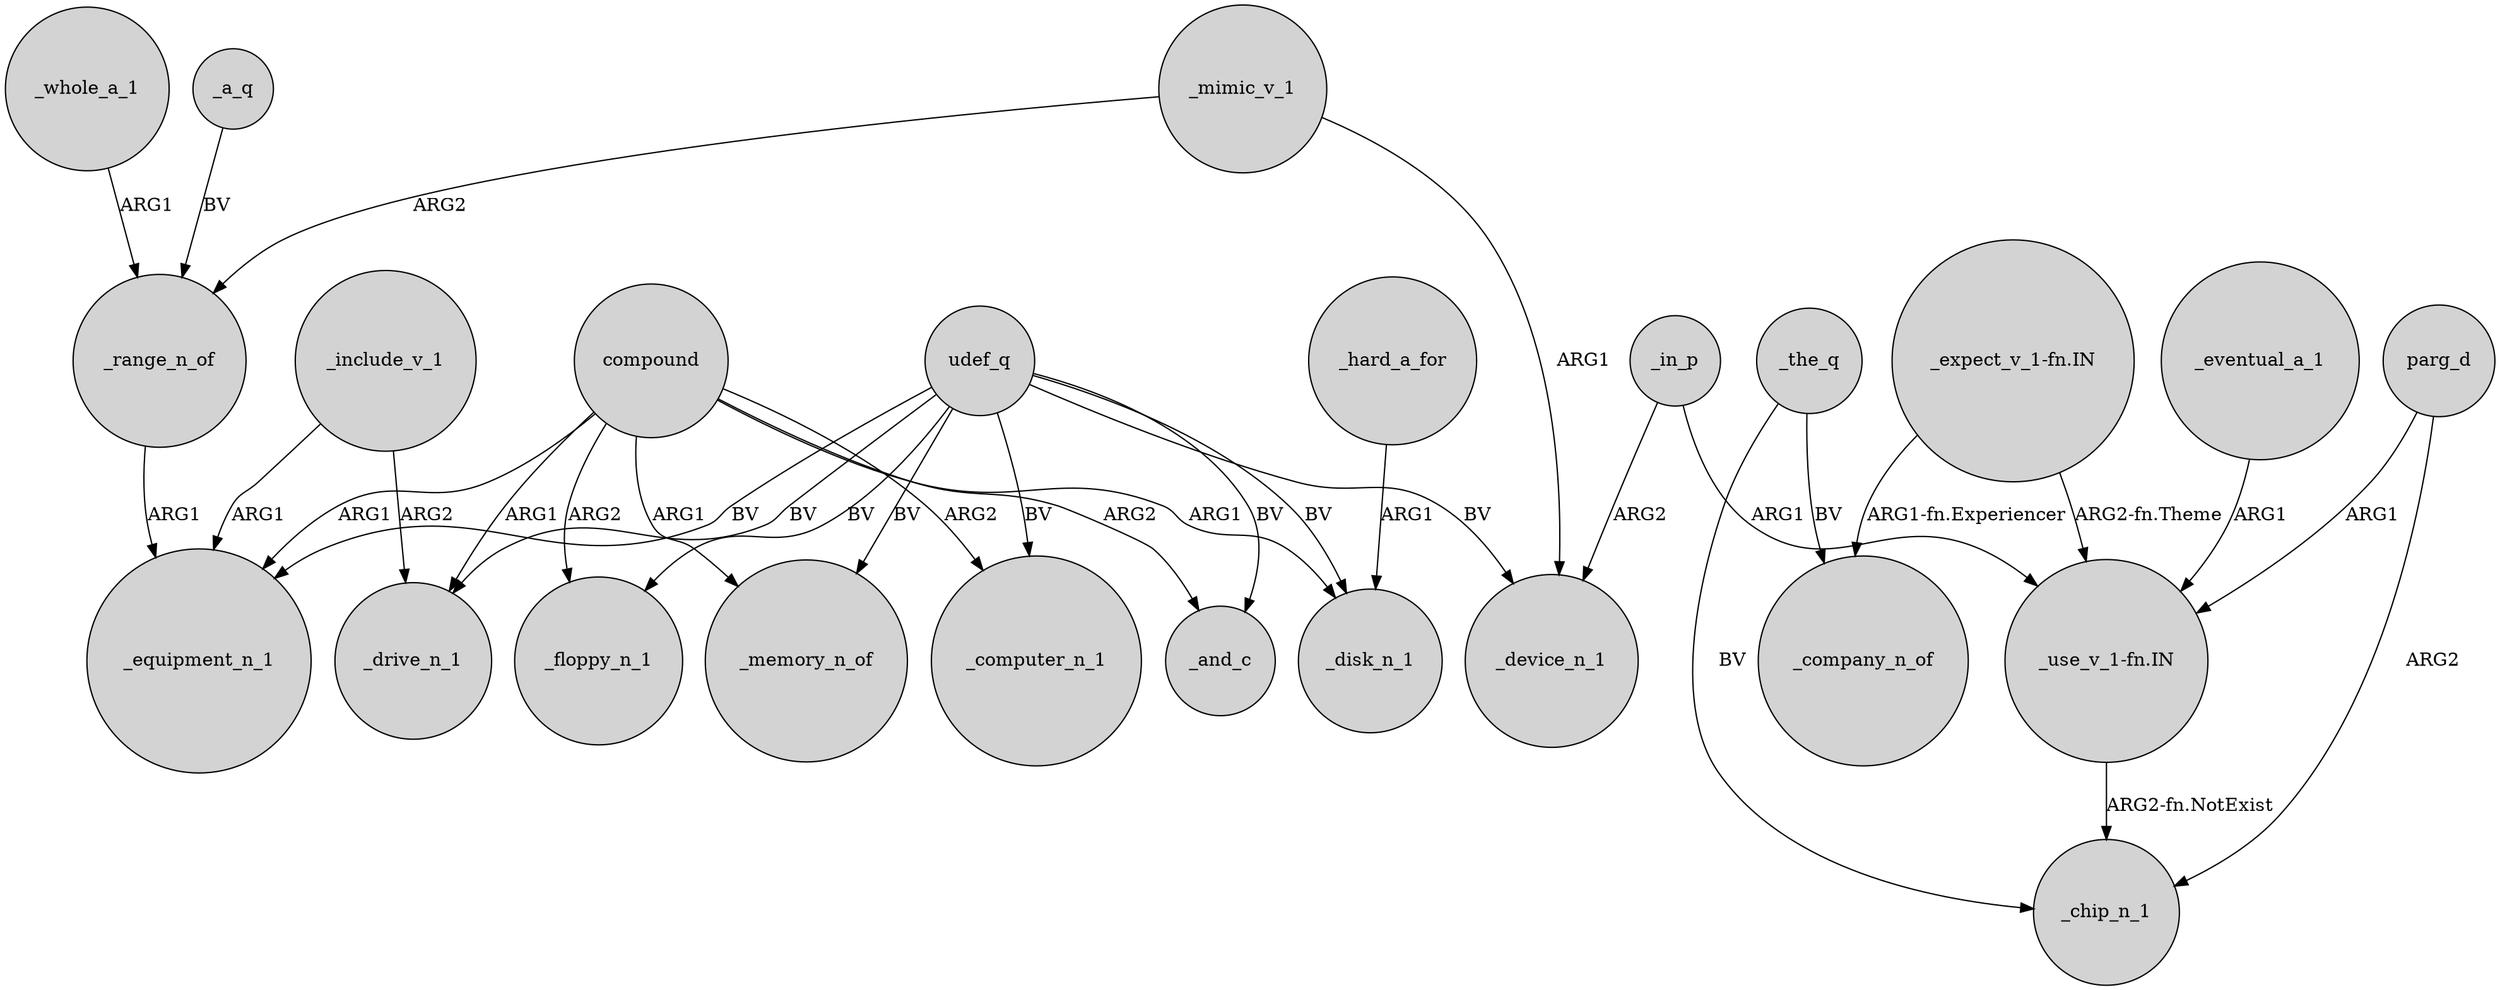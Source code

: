 digraph {
	node [shape=circle style=filled]
	_include_v_1 -> _equipment_n_1 [label=ARG1]
	"_expect_v_1-fn.IN" -> "_use_v_1-fn.IN" [label="ARG2-fn.Theme"]
	"_use_v_1-fn.IN" -> _chip_n_1 [label="ARG2-fn.NotExist"]
	udef_q -> _equipment_n_1 [label=BV]
	_hard_a_for -> _disk_n_1 [label=ARG1]
	_in_p -> _device_n_1 [label=ARG2]
	"_expect_v_1-fn.IN" -> _company_n_of [label="ARG1-fn.Experiencer"]
	compound -> _memory_n_of [label=ARG1]
	parg_d -> _chip_n_1 [label=ARG2]
	_the_q -> _chip_n_1 [label=BV]
	compound -> _equipment_n_1 [label=ARG1]
	compound -> _disk_n_1 [label=ARG1]
	udef_q -> _computer_n_1 [label=BV]
	compound -> _drive_n_1 [label=ARG1]
	_the_q -> _company_n_of [label=BV]
	udef_q -> _memory_n_of [label=BV]
	compound -> _computer_n_1 [label=ARG2]
	udef_q -> _drive_n_1 [label=BV]
	_a_q -> _range_n_of [label=BV]
	compound -> _and_c [label=ARG2]
	parg_d -> "_use_v_1-fn.IN" [label=ARG1]
	_include_v_1 -> _drive_n_1 [label=ARG2]
	_eventual_a_1 -> "_use_v_1-fn.IN" [label=ARG1]
	_in_p -> "_use_v_1-fn.IN" [label=ARG1]
	_mimic_v_1 -> _range_n_of [label=ARG2]
	udef_q -> _floppy_n_1 [label=BV]
	_mimic_v_1 -> _device_n_1 [label=ARG1]
	_range_n_of -> _equipment_n_1 [label=ARG1]
	udef_q -> _disk_n_1 [label=BV]
	udef_q -> _device_n_1 [label=BV]
	udef_q -> _and_c [label=BV]
	_whole_a_1 -> _range_n_of [label=ARG1]
	compound -> _floppy_n_1 [label=ARG2]
}
